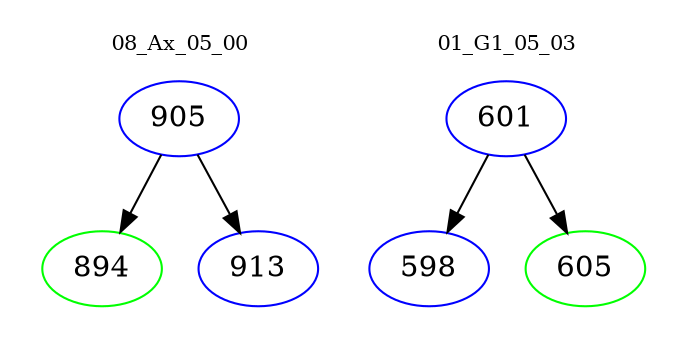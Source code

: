 digraph{
subgraph cluster_0 {
color = white
label = "08_Ax_05_00";
fontsize=10;
T0_905 [label="905", color="blue"]
T0_905 -> T0_894 [color="black"]
T0_894 [label="894", color="green"]
T0_905 -> T0_913 [color="black"]
T0_913 [label="913", color="blue"]
}
subgraph cluster_1 {
color = white
label = "01_G1_05_03";
fontsize=10;
T1_601 [label="601", color="blue"]
T1_601 -> T1_598 [color="black"]
T1_598 [label="598", color="blue"]
T1_601 -> T1_605 [color="black"]
T1_605 [label="605", color="green"]
}
}

